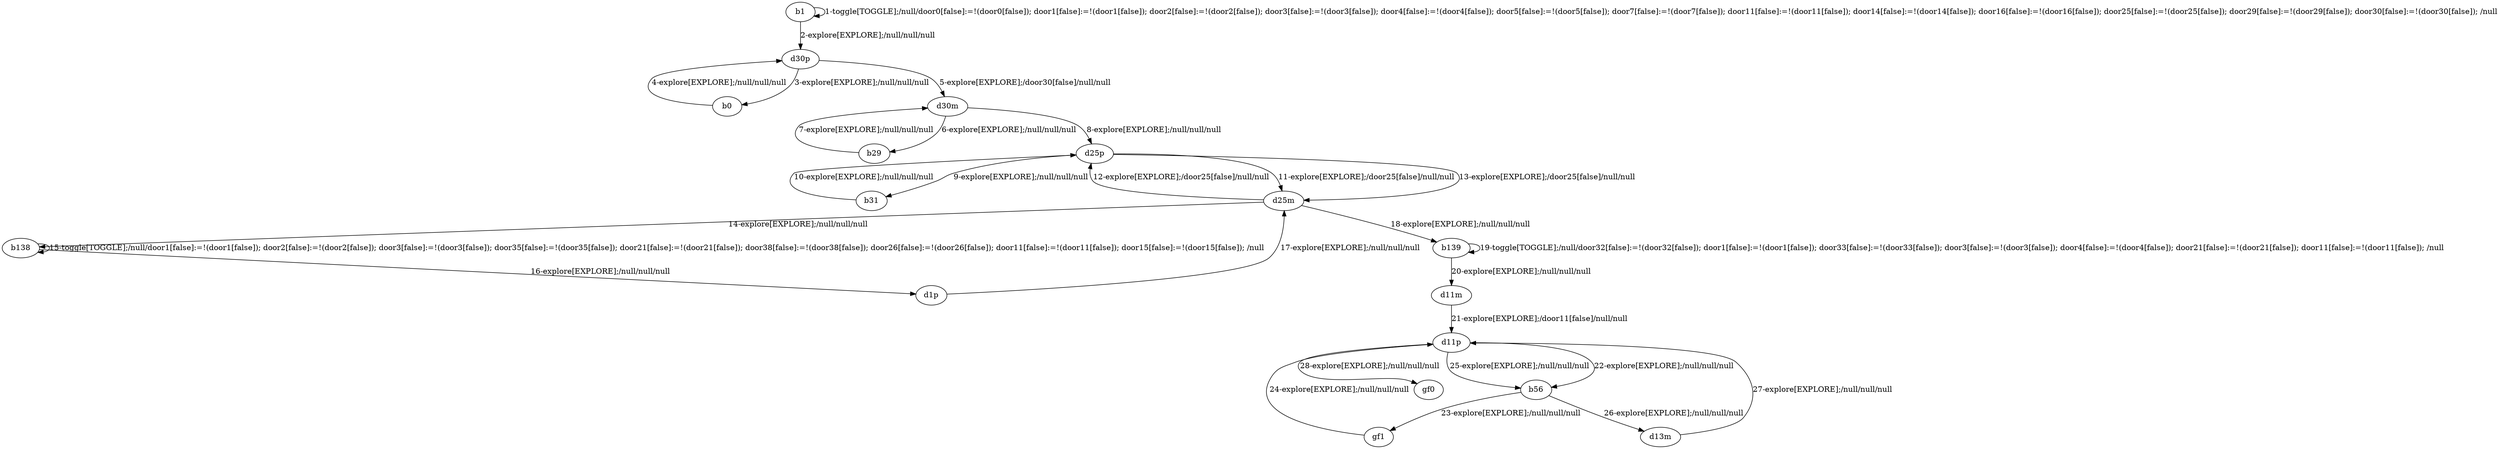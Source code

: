 # Total number of goals covered by this test: 1
# d11p --> gf0

digraph g {
"b1" -> "b1" [label = "1-toggle[TOGGLE];/null/door0[false]:=!(door0[false]); door1[false]:=!(door1[false]); door2[false]:=!(door2[false]); door3[false]:=!(door3[false]); door4[false]:=!(door4[false]); door5[false]:=!(door5[false]); door7[false]:=!(door7[false]); door11[false]:=!(door11[false]); door14[false]:=!(door14[false]); door16[false]:=!(door16[false]); door25[false]:=!(door25[false]); door29[false]:=!(door29[false]); door30[false]:=!(door30[false]); /null"];
"b1" -> "d30p" [label = "2-explore[EXPLORE];/null/null/null"];
"d30p" -> "b0" [label = "3-explore[EXPLORE];/null/null/null"];
"b0" -> "d30p" [label = "4-explore[EXPLORE];/null/null/null"];
"d30p" -> "d30m" [label = "5-explore[EXPLORE];/door30[false]/null/null"];
"d30m" -> "b29" [label = "6-explore[EXPLORE];/null/null/null"];
"b29" -> "d30m" [label = "7-explore[EXPLORE];/null/null/null"];
"d30m" -> "d25p" [label = "8-explore[EXPLORE];/null/null/null"];
"d25p" -> "b31" [label = "9-explore[EXPLORE];/null/null/null"];
"b31" -> "d25p" [label = "10-explore[EXPLORE];/null/null/null"];
"d25p" -> "d25m" [label = "11-explore[EXPLORE];/door25[false]/null/null"];
"d25m" -> "d25p" [label = "12-explore[EXPLORE];/door25[false]/null/null"];
"d25p" -> "d25m" [label = "13-explore[EXPLORE];/door25[false]/null/null"];
"d25m" -> "b138" [label = "14-explore[EXPLORE];/null/null/null"];
"b138" -> "b138" [label = "15-toggle[TOGGLE];/null/door1[false]:=!(door1[false]); door2[false]:=!(door2[false]); door3[false]:=!(door3[false]); door35[false]:=!(door35[false]); door21[false]:=!(door21[false]); door38[false]:=!(door38[false]); door26[false]:=!(door26[false]); door11[false]:=!(door11[false]); door15[false]:=!(door15[false]); /null"];
"b138" -> "d1p" [label = "16-explore[EXPLORE];/null/null/null"];
"d1p" -> "d25m" [label = "17-explore[EXPLORE];/null/null/null"];
"d25m" -> "b139" [label = "18-explore[EXPLORE];/null/null/null"];
"b139" -> "b139" [label = "19-toggle[TOGGLE];/null/door32[false]:=!(door32[false]); door1[false]:=!(door1[false]); door33[false]:=!(door33[false]); door3[false]:=!(door3[false]); door4[false]:=!(door4[false]); door21[false]:=!(door21[false]); door11[false]:=!(door11[false]); /null"];
"b139" -> "d11m" [label = "20-explore[EXPLORE];/null/null/null"];
"d11m" -> "d11p" [label = "21-explore[EXPLORE];/door11[false]/null/null"];
"d11p" -> "b56" [label = "22-explore[EXPLORE];/null/null/null"];
"b56" -> "gf1" [label = "23-explore[EXPLORE];/null/null/null"];
"gf1" -> "d11p" [label = "24-explore[EXPLORE];/null/null/null"];
"d11p" -> "b56" [label = "25-explore[EXPLORE];/null/null/null"];
"b56" -> "d13m" [label = "26-explore[EXPLORE];/null/null/null"];
"d13m" -> "d11p" [label = "27-explore[EXPLORE];/null/null/null"];
"d11p" -> "gf0" [label = "28-explore[EXPLORE];/null/null/null"];
}